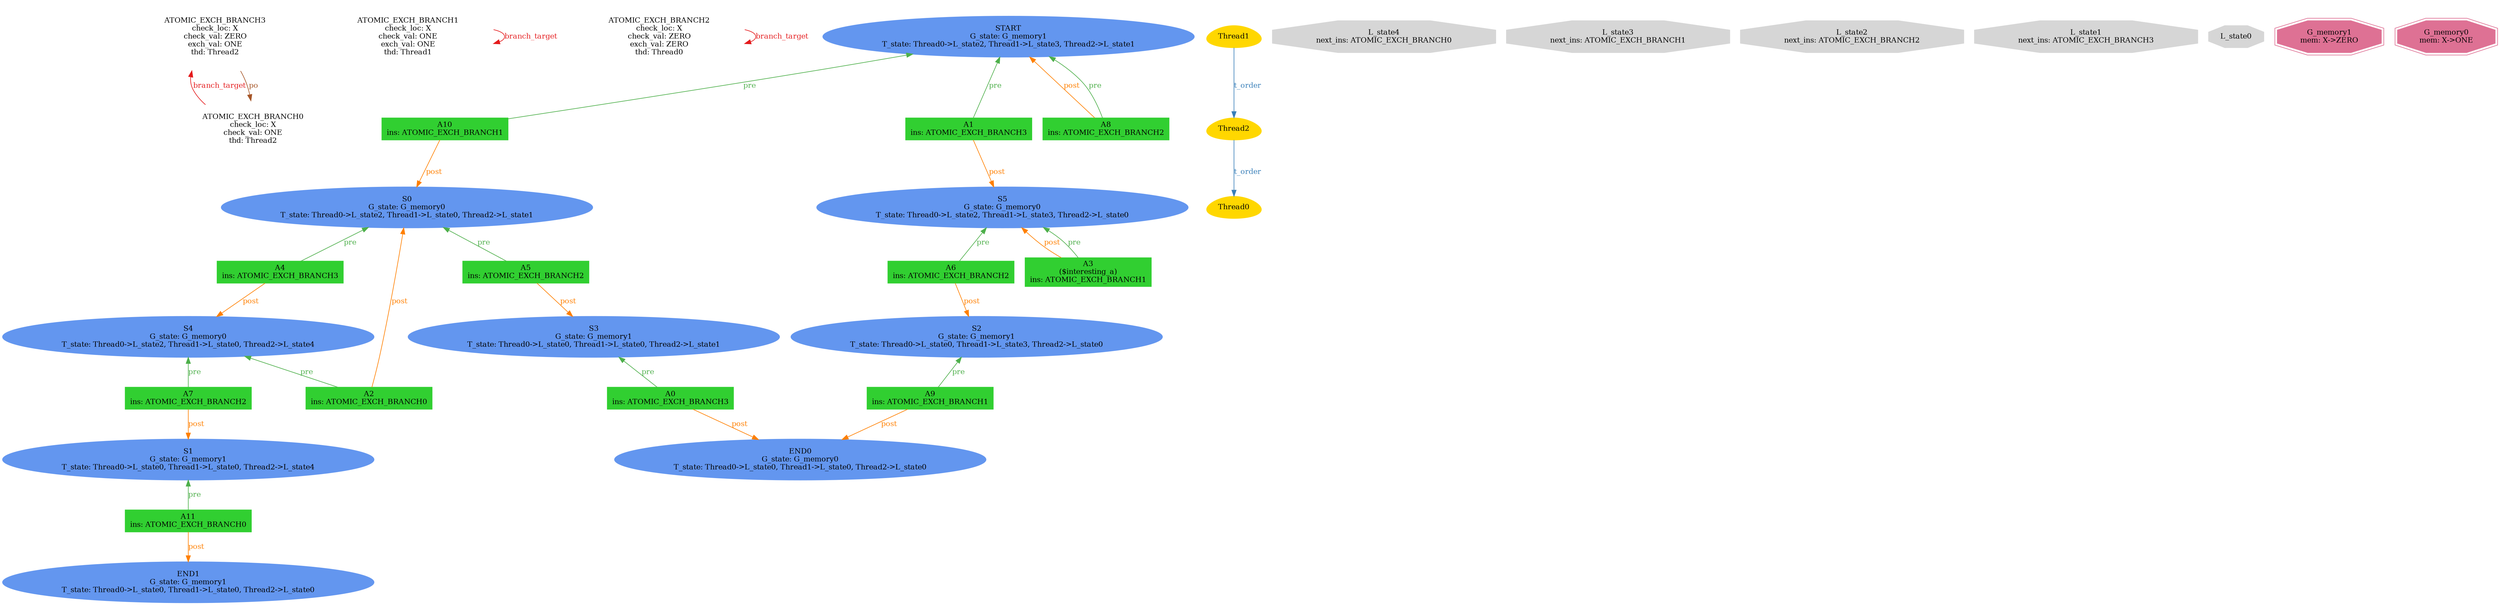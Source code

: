digraph "graph" {
graph [fontsize=12]
node [fontsize=12]
edge [fontsize=12]
rankdir=TB;
"N29" -> "N28" [uuid = "<ATOMIC_EXCH_BRANCH0, ATOMIC_EXCH_BRANCH3>", color = "#e41a1c", fontcolor = "#e41a1c", style = "solid", label = "branch_target", dir = "back", weight = "1"]
"N22" -> "N22" [uuid = "<ATOMIC_EXCH_BRANCH1, ATOMIC_EXCH_BRANCH1>", color = "#e41a1c", fontcolor = "#e41a1c", style = "solid", label = "branch_target", dir = "forward", weight = "1"]
"N21" -> "N21" [uuid = "<ATOMIC_EXCH_BRANCH2, ATOMIC_EXCH_BRANCH2>", color = "#e41a1c", fontcolor = "#e41a1c", style = "solid", label = "branch_target", dir = "forward", weight = "1"]
"N29" -> "N28" [uuid = "<ATOMIC_EXCH_BRANCH3, ATOMIC_EXCH_BRANCH0>", color = "#a65628", fontcolor = "#a65628", style = "solid", label = "po", dir = "forward", weight = "1"]
"N18" -> "N14" [uuid = "<A0, END0>", color = "#ff7f00", fontcolor = "#ff7f00", style = "solid", label = "post", dir = "forward", weight = "1"]
"N32" -> "N31" [uuid = "<A1, S5>", color = "#ff7f00", fontcolor = "#ff7f00", style = "solid", label = "post", dir = "forward", weight = "1"]
"N30" -> "N25" [uuid = "<A2, S0>", color = "#ff7f00", fontcolor = "#ff7f00", style = "solid", label = "post", dir = "back", weight = "1"]
"N31" -> "N24" [uuid = "<A3, S5>", color = "#ff7f00", fontcolor = "#ff7f00", style = "solid", label = "post", dir = "back", weight = "1"]
"N27" -> "N26" [uuid = "<A4, S4>", color = "#ff7f00", fontcolor = "#ff7f00", style = "solid", label = "post", dir = "forward", weight = "1"]
"N20" -> "N19" [uuid = "<A5, S3>", color = "#ff7f00", fontcolor = "#ff7f00", style = "solid", label = "post", dir = "forward", weight = "1"]
"N17" -> "N16" [uuid = "<A6, S2>", color = "#ff7f00", fontcolor = "#ff7f00", style = "solid", label = "post", dir = "forward", weight = "1"]
"N13" -> "N12" [uuid = "<A7, S1>", color = "#ff7f00", fontcolor = "#ff7f00", style = "solid", label = "post", dir = "forward", weight = "1"]
"N34" -> "N23" [uuid = "<A8, START>", color = "#ff7f00", fontcolor = "#ff7f00", style = "solid", label = "post", dir = "back", weight = "1"]
"N15" -> "N14" [uuid = "<A9, END0>", color = "#ff7f00", fontcolor = "#ff7f00", style = "solid", label = "post", dir = "forward", weight = "1"]
"N33" -> "N30" [uuid = "<A10, S0>", color = "#ff7f00", fontcolor = "#ff7f00", style = "solid", label = "post", dir = "forward", weight = "1"]
"N11" -> "N10" [uuid = "<A11, END1>", color = "#ff7f00", fontcolor = "#ff7f00", style = "solid", label = "post", dir = "forward", weight = "1"]
"N19" -> "N18" [uuid = "<A0, S3>", color = "#4daf4a", fontcolor = "#4daf4a", style = "solid", label = "pre", dir = "back", weight = "1"]
"N34" -> "N32" [uuid = "<A1, START>", color = "#4daf4a", fontcolor = "#4daf4a", style = "solid", label = "pre", dir = "back", weight = "1"]
"N26" -> "N25" [uuid = "<A2, S4>", color = "#4daf4a", fontcolor = "#4daf4a", style = "solid", label = "pre", dir = "back", weight = "1"]
"N31" -> "N24" [uuid = "<A3, S5>", color = "#4daf4a", fontcolor = "#4daf4a", style = "solid", label = "pre", dir = "back", weight = "1"]
"N30" -> "N27" [uuid = "<A4, S0>", color = "#4daf4a", fontcolor = "#4daf4a", style = "solid", label = "pre", dir = "back", weight = "1"]
"N30" -> "N20" [uuid = "<A5, S0>", color = "#4daf4a", fontcolor = "#4daf4a", style = "solid", label = "pre", dir = "back", weight = "1"]
"N31" -> "N17" [uuid = "<A6, S5>", color = "#4daf4a", fontcolor = "#4daf4a", style = "solid", label = "pre", dir = "back", weight = "1"]
"N26" -> "N13" [uuid = "<A7, S4>", color = "#4daf4a", fontcolor = "#4daf4a", style = "solid", label = "pre", dir = "back", weight = "1"]
"N34" -> "N23" [uuid = "<A8, START>", color = "#4daf4a", fontcolor = "#4daf4a", style = "solid", label = "pre", dir = "back", weight = "1"]
"N16" -> "N15" [uuid = "<A9, S2>", color = "#4daf4a", fontcolor = "#4daf4a", style = "solid", label = "pre", dir = "back", weight = "1"]
"N34" -> "N33" [uuid = "<A10, START>", color = "#4daf4a", fontcolor = "#4daf4a", style = "solid", label = "pre", dir = "back", weight = "1"]
"N12" -> "N11" [uuid = "<A11, S1>", color = "#4daf4a", fontcolor = "#4daf4a", style = "solid", label = "pre", dir = "back", weight = "1"]
"N9" -> "N8" [uuid = "<Thread1, Thread2>", color = "#377eb8", fontcolor = "#377eb8", style = "solid", label = "t_order", dir = "forward", weight = "1"]
"N8" -> "N7" [uuid = "<Thread2, Thread0>", color = "#377eb8", fontcolor = "#377eb8", style = "solid", label = "t_order", dir = "forward", weight = "1"]
"N0" [uuid="L_state4", label="L_state4\nnext_ins: ATOMIC_EXCH_BRANCH0", color="#d6d6d6", fontcolor = "#000000", shape = "octagon", style = "filled, solid"]
"N1" [uuid="L_state3", label="L_state3\nnext_ins: ATOMIC_EXCH_BRANCH1", color="#d6d6d6", fontcolor = "#000000", shape = "octagon", style = "filled, solid"]
"N2" [uuid="L_state2", label="L_state2\nnext_ins: ATOMIC_EXCH_BRANCH2", color="#d6d6d6", fontcolor = "#000000", shape = "octagon", style = "filled, solid"]
"N3" [uuid="L_state1", label="L_state1\nnext_ins: ATOMIC_EXCH_BRANCH3", color="#d6d6d6", fontcolor = "#000000", shape = "octagon", style = "filled, solid"]
"N4" [uuid="L_state0", label="L_state0", color="#d6d6d6", fontcolor = "#000000", shape = "octagon", style = "filled, solid"]
"N5" [uuid="G_memory1", label="G_memory1\nmem: X->ZERO", color="#de7194", fontcolor = "#000000", shape = "doubleoctagon", style = "filled, solid"]
"N6" [uuid="G_memory0", label="G_memory0\nmem: X->ONE", color="#de7194", fontcolor = "#000000", shape = "doubleoctagon", style = "filled, solid"]
"N7" [uuid="Thread0", label="Thread0", color="#ffd700", fontcolor = "#000000", shape = "egg", style = "filled, solid"]
"N8" [uuid="Thread2", label="Thread2", color="#ffd700", fontcolor = "#000000", shape = "egg", style = "filled, solid"]
"N9" [uuid="Thread1", label="Thread1", color="#ffd700", fontcolor = "#000000", shape = "egg", style = "filled, solid"]
"N10" [uuid="END1", label="END1\nG_state: G_memory1\nT_state: Thread0->L_state0, Thread1->L_state0, Thread2->L_state0", color="#6396ef", fontcolor = "#000000", shape = "ellipse", style = "filled, solid"]
"N11" [uuid="A11", label="A11\nins: ATOMIC_EXCH_BRANCH0", color="#31cf31", fontcolor = "#000000", shape = "box", style = "filled, solid"]
"N12" [uuid="S1", label="S1\nG_state: G_memory1\nT_state: Thread0->L_state0, Thread1->L_state0, Thread2->L_state4", color="#6396ef", fontcolor = "#000000", shape = "ellipse", style = "filled, solid"]
"N13" [uuid="A7", label="A7\nins: ATOMIC_EXCH_BRANCH2", color="#31cf31", fontcolor = "#000000", shape = "box", style = "filled, solid"]
"N14" [uuid="END0", label="END0\nG_state: G_memory0\nT_state: Thread0->L_state0, Thread1->L_state0, Thread2->L_state0", color="#6396ef", fontcolor = "#000000", shape = "ellipse", style = "filled, solid"]
"N15" [uuid="A9", label="A9\nins: ATOMIC_EXCH_BRANCH1", color="#31cf31", fontcolor = "#000000", shape = "box", style = "filled, solid"]
"N16" [uuid="S2", label="S2\nG_state: G_memory1\nT_state: Thread0->L_state0, Thread1->L_state3, Thread2->L_state0", color="#6396ef", fontcolor = "#000000", shape = "ellipse", style = "filled, solid"]
"N17" [uuid="A6", label="A6\nins: ATOMIC_EXCH_BRANCH2", color="#31cf31", fontcolor = "#000000", shape = "box", style = "filled, solid"]
"N18" [uuid="A0", label="A0\nins: ATOMIC_EXCH_BRANCH3", color="#31cf31", fontcolor = "#000000", shape = "box", style = "filled, solid"]
"N19" [uuid="S3", label="S3\nG_state: G_memory1\nT_state: Thread0->L_state0, Thread1->L_state0, Thread2->L_state1", color="#6396ef", fontcolor = "#000000", shape = "ellipse", style = "filled, solid"]
"N20" [uuid="A5", label="A5\nins: ATOMIC_EXCH_BRANCH2", color="#31cf31", fontcolor = "#000000", shape = "box", style = "filled, solid"]
"N21" [uuid="ATOMIC_EXCH_BRANCH2", label="ATOMIC_EXCH_BRANCH2\ncheck_loc: X\ncheck_val: ZERO\nexch_val: ZERO\nthd: Thread0", color="#ffffff", fontcolor = "#000000", shape = "octagon", style = "filled, solid"]
"N22" [uuid="ATOMIC_EXCH_BRANCH1", label="ATOMIC_EXCH_BRANCH1\ncheck_loc: X\ncheck_val: ONE\nexch_val: ONE\nthd: Thread1", color="#ffffff", fontcolor = "#000000", shape = "octagon", style = "filled, solid"]
"N23" [uuid="A8", label="A8\nins: ATOMIC_EXCH_BRANCH2", color="#31cf31", fontcolor = "#000000", shape = "box", style = "filled, solid"]
"N24" [uuid="A3", label="A3\n($interesting_a)\nins: ATOMIC_EXCH_BRANCH1", color="#31cf31", fontcolor = "#000000", shape = "box", style = "filled, solid"]
"N25" [uuid="A2", label="A2\nins: ATOMIC_EXCH_BRANCH0", color="#31cf31", fontcolor = "#000000", shape = "box", style = "filled, solid"]
"N26" [uuid="S4", label="S4\nG_state: G_memory0\nT_state: Thread0->L_state2, Thread1->L_state0, Thread2->L_state4", color="#6396ef", fontcolor = "#000000", shape = "ellipse", style = "filled, solid"]
"N27" [uuid="A4", label="A4\nins: ATOMIC_EXCH_BRANCH3", color="#31cf31", fontcolor = "#000000", shape = "box", style = "filled, solid"]
"N28" [uuid="ATOMIC_EXCH_BRANCH0", label="ATOMIC_EXCH_BRANCH0\ncheck_loc: X\ncheck_val: ONE\nthd: Thread2", color="#ffffff", fontcolor = "#000000", shape = "octagon", style = "filled, solid"]
"N29" [uuid="ATOMIC_EXCH_BRANCH3", label="ATOMIC_EXCH_BRANCH3\ncheck_loc: X\ncheck_val: ZERO\nexch_val: ONE\nthd: Thread2", color="#ffffff", fontcolor = "#000000", shape = "octagon", style = "filled, solid"]
"N30" [uuid="S0", label="S0\nG_state: G_memory0\nT_state: Thread0->L_state2, Thread1->L_state0, Thread2->L_state1", color="#6396ef", fontcolor = "#000000", shape = "ellipse", style = "filled, solid"]
"N31" [uuid="S5", label="S5\nG_state: G_memory0\nT_state: Thread0->L_state2, Thread1->L_state3, Thread2->L_state0", color="#6396ef", fontcolor = "#000000", shape = "ellipse", style = "filled, solid"]
"N32" [uuid="A1", label="A1\nins: ATOMIC_EXCH_BRANCH3", color="#31cf31", fontcolor = "#000000", shape = "box", style = "filled, solid"]
"N33" [uuid="A10", label="A10\nins: ATOMIC_EXCH_BRANCH1", color="#31cf31", fontcolor = "#000000", shape = "box", style = "filled, solid"]
"N34" [uuid="START", label="START\nG_state: G_memory1\nT_state: Thread0->L_state2, Thread1->L_state3, Thread2->L_state1", color="#6396ef", fontcolor = "#000000", shape = "ellipse", style = "filled, solid"]
}
